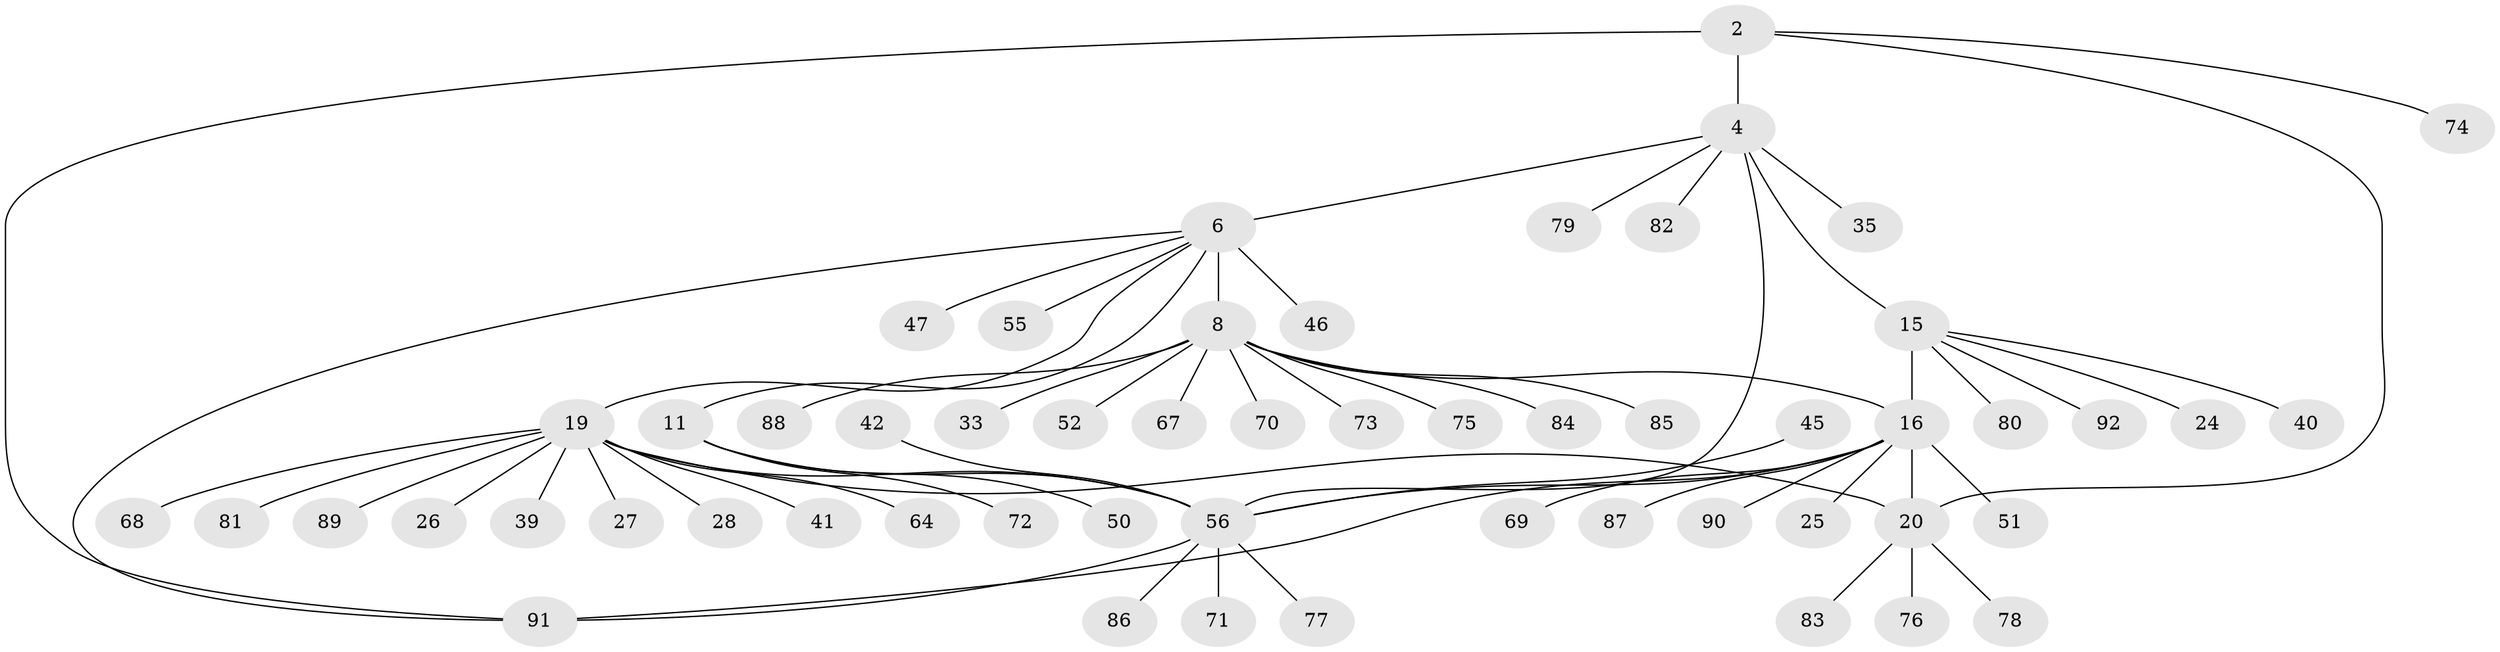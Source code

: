 // original degree distribution, {5: 0.07608695652173914, 4: 0.043478260869565216, 7: 0.043478260869565216, 6: 0.03260869565217391, 8: 0.043478260869565216, 9: 0.010869565217391304, 10: 0.010869565217391304, 2: 0.10869565217391304, 3: 0.03260869565217391, 1: 0.5978260869565217}
// Generated by graph-tools (version 1.1) at 2025/58/03/04/25 21:58:52]
// undirected, 55 vertices, 63 edges
graph export_dot {
graph [start="1"]
  node [color=gray90,style=filled];
  2 [super="+1"];
  4 [super="+3"];
  6 [super="+5"];
  8 [super="+7"];
  11 [super="+10"];
  15 [super="+14"];
  16 [super="+13"];
  19 [super="+18"];
  20 [super="+17"];
  24;
  25;
  26 [super="+21"];
  27;
  28;
  33;
  35;
  39 [super="+37"];
  40;
  41;
  42;
  45 [super="+44"];
  46;
  47;
  50;
  51;
  52;
  55;
  56 [super="+12"];
  64;
  67 [super="+66"];
  68;
  69;
  70;
  71;
  72 [super="+53+54+59"];
  73;
  74;
  75;
  76;
  77;
  78;
  79 [super="+57"];
  80;
  81;
  82 [super="+62"];
  83 [super="+61"];
  84 [super="+34"];
  85;
  86;
  87;
  88 [super="+58"];
  89;
  90 [super="+43"];
  91 [super="+63+65"];
  92;
  2 -- 4 [weight=4];
  2 -- 74;
  2 -- 20;
  2 -- 91;
  4 -- 35;
  4 -- 6;
  4 -- 15;
  4 -- 79;
  4 -- 82;
  4 -- 56;
  6 -- 8 [weight=4];
  6 -- 46;
  6 -- 47;
  6 -- 55;
  6 -- 11;
  6 -- 19;
  6 -- 91;
  8 -- 52;
  8 -- 70;
  8 -- 73;
  8 -- 16;
  8 -- 33;
  8 -- 85;
  8 -- 75;
  8 -- 84;
  8 -- 88;
  8 -- 67;
  11 -- 50;
  11 -- 72;
  11 -- 56 [weight=4];
  15 -- 16 [weight=4];
  15 -- 40;
  15 -- 80;
  15 -- 92;
  15 -- 24;
  16 -- 20;
  16 -- 25;
  16 -- 56 [weight=2];
  16 -- 87;
  16 -- 51;
  16 -- 69;
  16 -- 90;
  16 -- 91;
  19 -- 20 [weight=4];
  19 -- 28;
  19 -- 64;
  19 -- 89;
  19 -- 68;
  19 -- 41;
  19 -- 81;
  19 -- 27;
  19 -- 26;
  19 -- 39;
  19 -- 56;
  20 -- 76;
  20 -- 78;
  20 -- 83;
  42 -- 56;
  45 -- 56;
  56 -- 71;
  56 -- 77;
  56 -- 86;
  56 -- 91;
}
